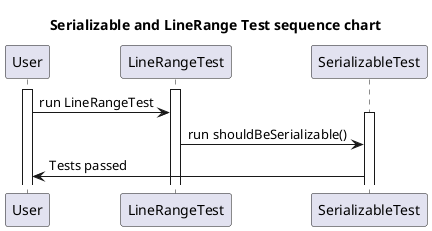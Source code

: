 @startuml

 title Serializable and LineRange Test sequence chart
 activate User
 activate LineRangeTest
 User -> LineRangeTest: run LineRangeTest


 activate SerializableTest
 LineRangeTest -> SerializableTest: run shouldBeSerializable()

 SerializableTest -> User: Tests passed
 @enduml